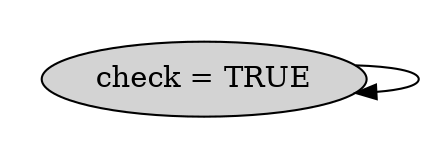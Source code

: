 strict digraph DiskGraph {
nodesep=0.35;
subgraph cluster_graph {
color="white";
3500083964333073195 [label="check = TRUE",style = filled]
3500083964333073195 -> 3500083964333073195 [label="",color="black",fontcolor="black"];
{rank = same; 3500083964333073195;}
}
}